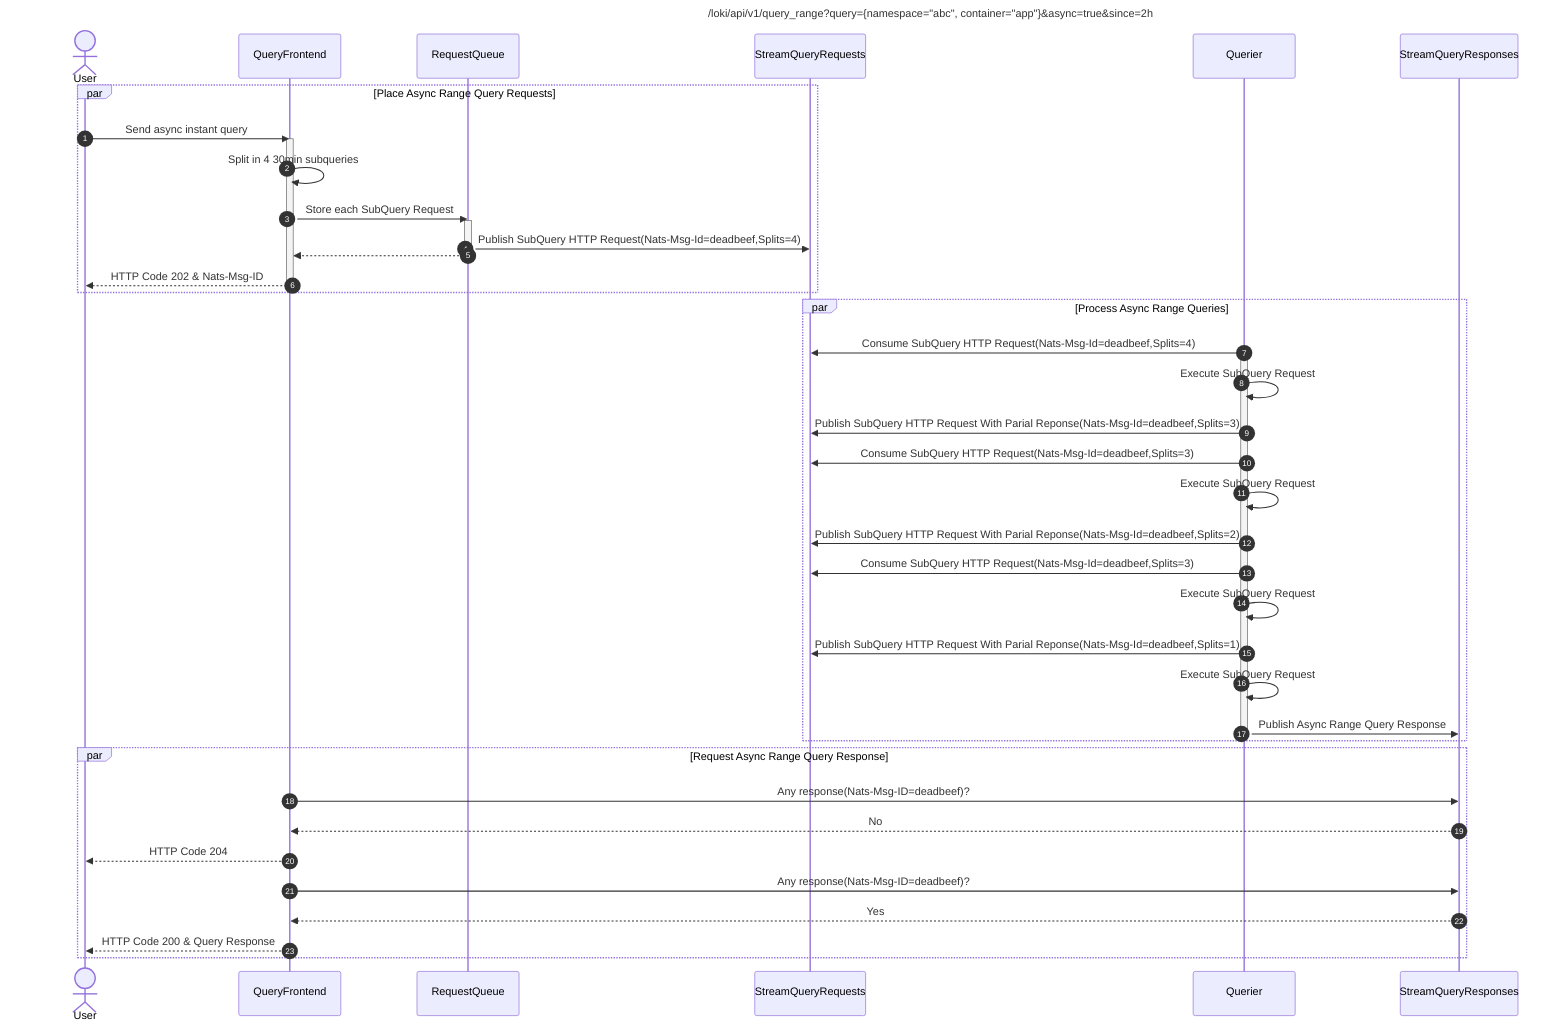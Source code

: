 sequenceDiagram
    autonumber
    title /loki/api/v1/query_range?query={namespace="abc", container="app"}&async=true&since=2h
    actor User
    par Place Async Range Query Requests
    User->>QueryFrontend: Send async instant query
    activate QueryFrontend
    QueryFrontend->>QueryFrontend: Split in 4 30min subqueries
    QueryFrontend->>RequestQueue: Store each SubQuery Request
    activate RequestQueue
    RequestQueue->>StreamQueryRequests: Publish SubQuery HTTP Request(Nats-Msg-Id=deadbeef,Splits=4)
    deactivate RequestQueue
    RequestQueue-->>QueryFrontend:
    QueryFrontend-->>User: HTTP Code 202 & Nats-Msg-ID
    deactivate QueryFrontend
    end
    par Process Async Range Queries
    Querier->>StreamQueryRequests: Consume SubQuery HTTP Request(Nats-Msg-Id=deadbeef,Splits=4)
    activate Querier
    Querier->>Querier: Execute SubQuery Request
    Querier->>StreamQueryRequests: Publish SubQuery HTTP Request With Parial Reponse(Nats-Msg-Id=deadbeef,Splits=3)
    Querier->>StreamQueryRequests: Consume SubQuery HTTP Request(Nats-Msg-Id=deadbeef,Splits=3)
    Querier->>Querier: Execute SubQuery Request
    Querier->>StreamQueryRequests: Publish SubQuery HTTP Request With Parial Reponse(Nats-Msg-Id=deadbeef,Splits=2)
    Querier->>StreamQueryRequests: Consume SubQuery HTTP Request(Nats-Msg-Id=deadbeef,Splits=3)
    Querier->>Querier: Execute SubQuery Request
    Querier->>StreamQueryRequests: Publish SubQuery HTTP Request With Parial Reponse(Nats-Msg-Id=deadbeef,Splits=1)
    Querier->>Querier: Execute SubQuery Request
    Querier->>StreamQueryResponses: Publish Async Range Query Response
    deactivate Querier
    end
    par Request Async Range Query Response
    QueryFrontend->>StreamQueryResponses: Any response(Nats-Msg-ID=deadbeef)?
    StreamQueryResponses-->>QueryFrontend: No
    QueryFrontend-->>User: HTTP Code 204
    QueryFrontend->>StreamQueryResponses: Any response(Nats-Msg-ID=deadbeef)?
    StreamQueryResponses-->>QueryFrontend: Yes
    QueryFrontend-->>User: HTTP Code 200 & Query Response
    end